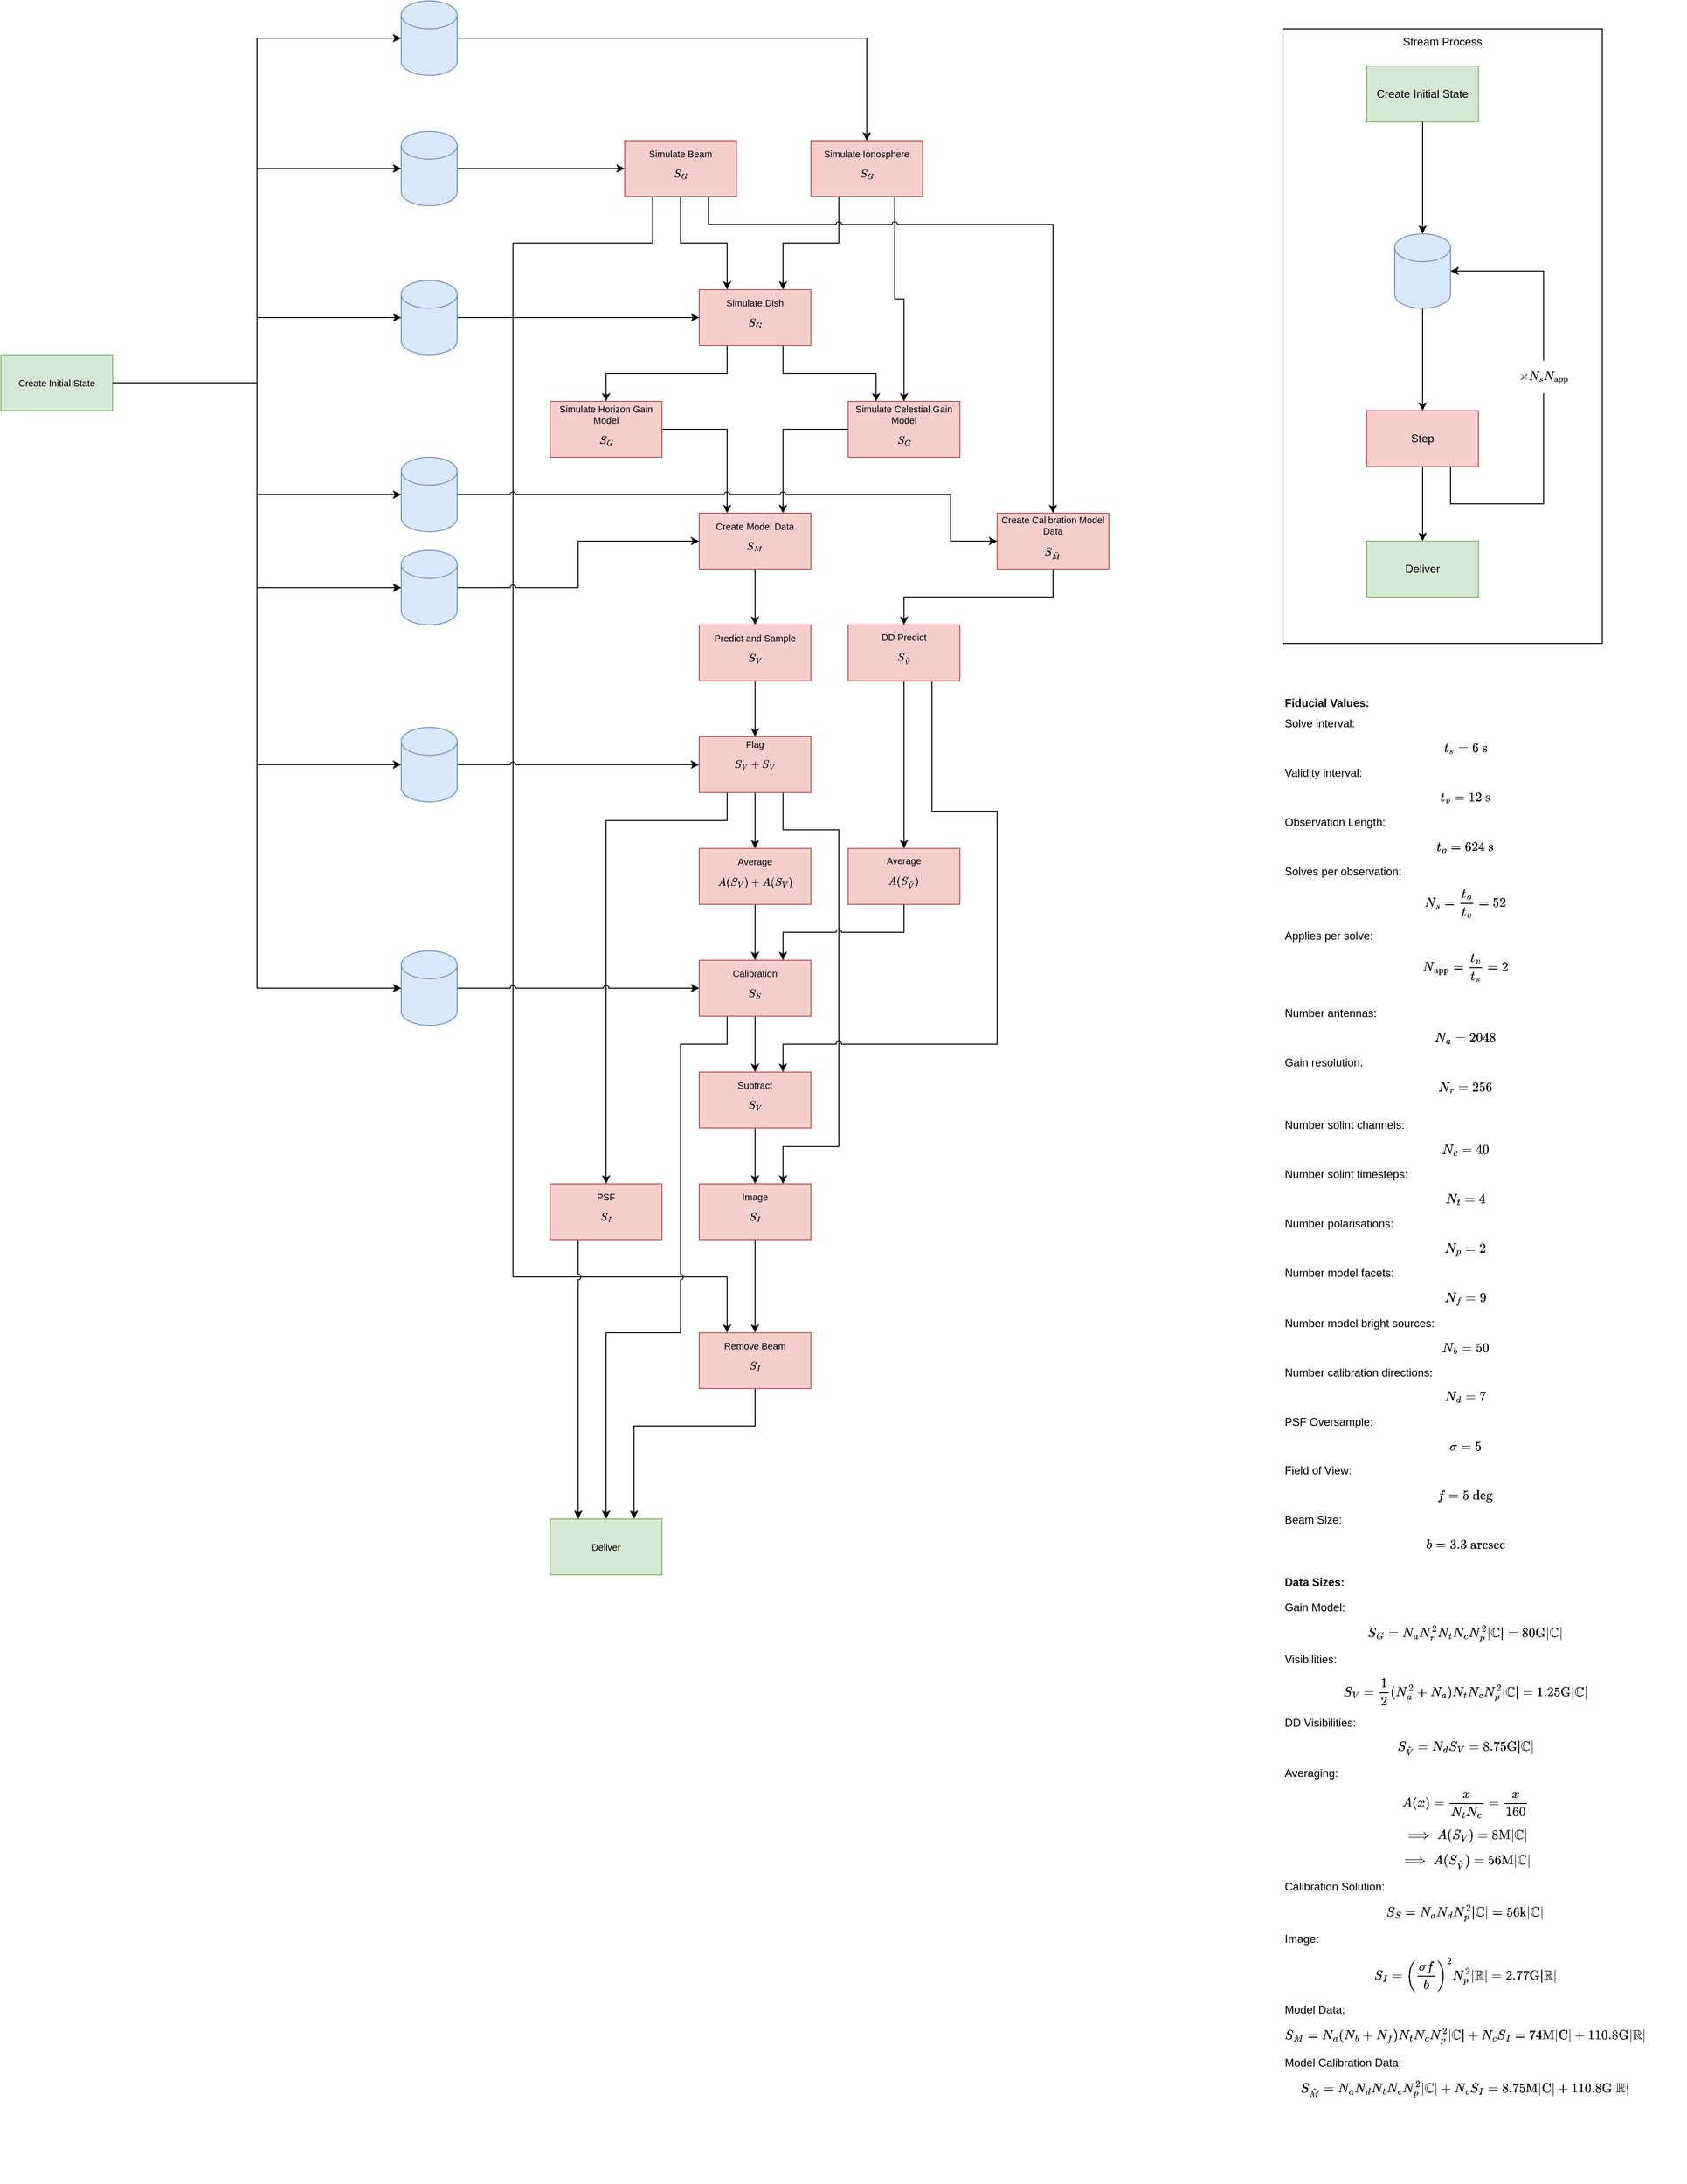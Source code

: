 <mxfile version="24.7.16">
  <diagram name="Pagina-1" id="EOcpDJXFxwAGcJVem7UL">
    <mxGraphModel dx="2643" dy="1057" grid="1" gridSize="10" guides="1" tooltips="1" connect="1" arrows="1" fold="1" page="1" pageScale="1" pageWidth="827" pageHeight="1169" math="1" shadow="0">
      <root>
        <mxCell id="0" />
        <mxCell id="1" parent="0" />
        <mxCell id="NPGoY5COhz9GJnlWtfhn-82" value="Stream Process" style="rounded=0;whiteSpace=wrap;html=1;verticalAlign=top;fontSize=12;" vertex="1" parent="1">
          <mxGeometry x="827" y="80" width="343" height="660" as="geometry" />
        </mxCell>
        <mxCell id="NPGoY5COhz9GJnlWtfhn-1" value="Create Initial State" style="rounded=0;whiteSpace=wrap;html=1;fillColor=#d5e8d4;strokeColor=#82b366;fontSize=12;" vertex="1" parent="1">
          <mxGeometry x="917" y="120" width="120" height="60" as="geometry" />
        </mxCell>
        <mxCell id="NPGoY5COhz9GJnlWtfhn-77" style="edgeStyle=orthogonalEdgeStyle;rounded=0;orthogonalLoop=1;jettySize=auto;html=1;entryX=0.5;entryY=0;entryDx=0;entryDy=0;fontSize=12;" edge="1" parent="1" source="NPGoY5COhz9GJnlWtfhn-2" target="NPGoY5COhz9GJnlWtfhn-76">
          <mxGeometry relative="1" as="geometry" />
        </mxCell>
        <mxCell id="NPGoY5COhz9GJnlWtfhn-2" value="Step" style="rounded=0;whiteSpace=wrap;html=1;fillColor=#f8cecc;strokeColor=#b85450;fontSize=12;" vertex="1" parent="1">
          <mxGeometry x="917" y="490" width="120" height="60" as="geometry" />
        </mxCell>
        <mxCell id="NPGoY5COhz9GJnlWtfhn-11" style="edgeStyle=orthogonalEdgeStyle;rounded=0;orthogonalLoop=1;jettySize=auto;html=1;exitX=0.25;exitY=1;exitDx=0;exitDy=0;entryX=0.75;entryY=0;entryDx=0;entryDy=0;jumpStyle=arc;fontSize=10;" edge="1" parent="1" source="NPGoY5COhz9GJnlWtfhn-5" target="NPGoY5COhz9GJnlWtfhn-6">
          <mxGeometry relative="1" as="geometry" />
        </mxCell>
        <mxCell id="NPGoY5COhz9GJnlWtfhn-16" style="edgeStyle=orthogonalEdgeStyle;rounded=0;orthogonalLoop=1;jettySize=auto;html=1;exitX=0.75;exitY=1;exitDx=0;exitDy=0;entryX=0.5;entryY=0;entryDx=0;entryDy=0;jumpStyle=arc;fontSize=10;" edge="1" parent="1" source="NPGoY5COhz9GJnlWtfhn-5" target="NPGoY5COhz9GJnlWtfhn-15">
          <mxGeometry relative="1" as="geometry" />
        </mxCell>
        <mxCell id="NPGoY5COhz9GJnlWtfhn-5" value="Simulate Ionosphere&lt;div style=&quot;font-size: 10px;&quot;&gt;$$S_G$$&lt;/div&gt;" style="rounded=0;whiteSpace=wrap;html=1;fillColor=#f8cecc;strokeColor=#b85450;fontSize=10;" vertex="1" parent="1">
          <mxGeometry x="320" y="200" width="120" height="60" as="geometry" />
        </mxCell>
        <mxCell id="NPGoY5COhz9GJnlWtfhn-18" style="edgeStyle=orthogonalEdgeStyle;rounded=0;orthogonalLoop=1;jettySize=auto;html=1;exitX=0.75;exitY=1;exitDx=0;exitDy=0;entryX=0.25;entryY=0;entryDx=0;entryDy=0;jumpStyle=arc;fontSize=10;" edge="1" parent="1" source="NPGoY5COhz9GJnlWtfhn-6" target="NPGoY5COhz9GJnlWtfhn-15">
          <mxGeometry relative="1" as="geometry" />
        </mxCell>
        <mxCell id="NPGoY5COhz9GJnlWtfhn-22" style="edgeStyle=orthogonalEdgeStyle;rounded=0;orthogonalLoop=1;jettySize=auto;html=1;entryX=0.5;entryY=0;entryDx=0;entryDy=0;exitX=0.25;exitY=1;exitDx=0;exitDy=0;fontSize=10;" edge="1" parent="1" source="NPGoY5COhz9GJnlWtfhn-6" target="NPGoY5COhz9GJnlWtfhn-21">
          <mxGeometry relative="1" as="geometry" />
        </mxCell>
        <mxCell id="NPGoY5COhz9GJnlWtfhn-6" value="Simulate Dish&lt;div style=&quot;font-size: 10px;&quot;&gt;$$S_G$$&lt;/div&gt;" style="rounded=0;whiteSpace=wrap;html=1;fillColor=#f8cecc;strokeColor=#b85450;fontSize=10;" vertex="1" parent="1">
          <mxGeometry x="200" y="360" width="120" height="60" as="geometry" />
        </mxCell>
        <mxCell id="NPGoY5COhz9GJnlWtfhn-10" style="edgeStyle=orthogonalEdgeStyle;rounded=0;orthogonalLoop=1;jettySize=auto;html=1;exitX=0.5;exitY=1;exitDx=0;exitDy=0;entryX=0.25;entryY=0;entryDx=0;entryDy=0;fontSize=10;" edge="1" parent="1" source="NPGoY5COhz9GJnlWtfhn-7" target="NPGoY5COhz9GJnlWtfhn-6">
          <mxGeometry relative="1" as="geometry" />
        </mxCell>
        <mxCell id="NPGoY5COhz9GJnlWtfhn-35" style="edgeStyle=orthogonalEdgeStyle;rounded=0;orthogonalLoop=1;jettySize=auto;html=1;exitX=0.25;exitY=1;exitDx=0;exitDy=0;entryX=0.25;entryY=0;entryDx=0;entryDy=0;jumpStyle=arc;fontSize=10;" edge="1" parent="1" source="NPGoY5COhz9GJnlWtfhn-7" target="NPGoY5COhz9GJnlWtfhn-32">
          <mxGeometry relative="1" as="geometry">
            <Array as="points">
              <mxPoint x="150" y="310" />
              <mxPoint y="310" />
              <mxPoint y="1420" />
              <mxPoint x="230" y="1420" />
            </Array>
          </mxGeometry>
        </mxCell>
        <mxCell id="NPGoY5COhz9GJnlWtfhn-65" style="edgeStyle=orthogonalEdgeStyle;rounded=0;orthogonalLoop=1;jettySize=auto;html=1;exitX=0.75;exitY=1;exitDx=0;exitDy=0;entryX=0.5;entryY=0;entryDx=0;entryDy=0;jumpStyle=arc;fontSize=10;" edge="1" parent="1" source="NPGoY5COhz9GJnlWtfhn-7" target="NPGoY5COhz9GJnlWtfhn-62">
          <mxGeometry relative="1" as="geometry">
            <Array as="points">
              <mxPoint x="210" y="290" />
              <mxPoint x="580" y="290" />
            </Array>
          </mxGeometry>
        </mxCell>
        <mxCell id="NPGoY5COhz9GJnlWtfhn-7" value="Simulate Beam&lt;div style=&quot;font-size: 10px;&quot;&gt;$$S_G$$&lt;/div&gt;" style="rounded=0;whiteSpace=wrap;html=1;fillColor=#f8cecc;strokeColor=#b85450;fontSize=10;" vertex="1" parent="1">
          <mxGeometry x="120" y="200" width="120" height="60" as="geometry" />
        </mxCell>
        <mxCell id="NPGoY5COhz9GJnlWtfhn-26" style="edgeStyle=orthogonalEdgeStyle;rounded=0;orthogonalLoop=1;jettySize=auto;html=1;entryX=0.5;entryY=0;entryDx=0;entryDy=0;fontSize=10;" edge="1" parent="1" source="NPGoY5COhz9GJnlWtfhn-9" target="NPGoY5COhz9GJnlWtfhn-25">
          <mxGeometry relative="1" as="geometry" />
        </mxCell>
        <mxCell id="NPGoY5COhz9GJnlWtfhn-9" value="Predict and Sample&lt;div&gt;$$S_V$$&lt;/div&gt;" style="rounded=0;whiteSpace=wrap;html=1;fillColor=#f8cecc;strokeColor=#b85450;fontSize=10;" vertex="1" parent="1">
          <mxGeometry x="200" y="720" width="120" height="60" as="geometry" />
        </mxCell>
        <mxCell id="NPGoY5COhz9GJnlWtfhn-19" style="edgeStyle=orthogonalEdgeStyle;rounded=0;orthogonalLoop=1;jettySize=auto;html=1;exitX=0.5;exitY=1;exitDx=0;exitDy=0;entryX=0.5;entryY=0;entryDx=0;entryDy=0;jumpStyle=arc;fontSize=10;" edge="1" parent="1" source="NPGoY5COhz9GJnlWtfhn-14" target="NPGoY5COhz9GJnlWtfhn-9">
          <mxGeometry relative="1" as="geometry" />
        </mxCell>
        <mxCell id="NPGoY5COhz9GJnlWtfhn-14" value="Create Model Data&lt;div&gt;$$S_M$$&lt;/div&gt;" style="rounded=0;whiteSpace=wrap;html=1;fillColor=#f8cecc;strokeColor=#b85450;fontSize=10;" vertex="1" parent="1">
          <mxGeometry x="200" y="600" width="120" height="60" as="geometry" />
        </mxCell>
        <mxCell id="NPGoY5COhz9GJnlWtfhn-20" style="edgeStyle=orthogonalEdgeStyle;rounded=0;orthogonalLoop=1;jettySize=auto;html=1;entryX=0.75;entryY=0;entryDx=0;entryDy=0;fontSize=10;" edge="1" parent="1" source="NPGoY5COhz9GJnlWtfhn-15" target="NPGoY5COhz9GJnlWtfhn-14">
          <mxGeometry relative="1" as="geometry" />
        </mxCell>
        <mxCell id="NPGoY5COhz9GJnlWtfhn-15" value="Simulate Celestial Gain Model&lt;div style=&quot;font-size: 10px;&quot;&gt;$$S_G$$&lt;/div&gt;" style="rounded=0;whiteSpace=wrap;html=1;fillColor=#f8cecc;strokeColor=#b85450;fontSize=10;" vertex="1" parent="1">
          <mxGeometry x="360" y="480" width="120" height="60" as="geometry" />
        </mxCell>
        <mxCell id="NPGoY5COhz9GJnlWtfhn-23" style="edgeStyle=orthogonalEdgeStyle;rounded=0;orthogonalLoop=1;jettySize=auto;html=1;entryX=0.25;entryY=0;entryDx=0;entryDy=0;fontSize=10;" edge="1" parent="1" source="NPGoY5COhz9GJnlWtfhn-21" target="NPGoY5COhz9GJnlWtfhn-14">
          <mxGeometry relative="1" as="geometry" />
        </mxCell>
        <mxCell id="NPGoY5COhz9GJnlWtfhn-21" value="Simulate Horizon Gain Model&lt;div style=&quot;font-size: 10px;&quot;&gt;$$S_G$$&lt;/div&gt;" style="rounded=0;whiteSpace=wrap;html=1;fillColor=#f8cecc;strokeColor=#b85450;fontSize=10;" vertex="1" parent="1">
          <mxGeometry x="40" y="480" width="120" height="60" as="geometry" />
        </mxCell>
        <mxCell id="NPGoY5COhz9GJnlWtfhn-50" style="edgeStyle=orthogonalEdgeStyle;rounded=0;orthogonalLoop=1;jettySize=auto;html=1;exitX=0.75;exitY=1;exitDx=0;exitDy=0;entryX=0.75;entryY=0;entryDx=0;entryDy=0;jumpStyle=arc;fontSize=10;" edge="1" parent="1" source="NPGoY5COhz9GJnlWtfhn-25" target="NPGoY5COhz9GJnlWtfhn-31">
          <mxGeometry relative="1" as="geometry">
            <Array as="points">
              <mxPoint x="290" y="940" />
              <mxPoint x="350" y="940" />
              <mxPoint x="350" y="1280" />
              <mxPoint x="290" y="1280" />
            </Array>
          </mxGeometry>
        </mxCell>
        <mxCell id="NPGoY5COhz9GJnlWtfhn-54" style="edgeStyle=orthogonalEdgeStyle;rounded=0;orthogonalLoop=1;jettySize=auto;html=1;entryX=0.5;entryY=0;entryDx=0;entryDy=0;fontSize=10;" edge="1" parent="1" source="NPGoY5COhz9GJnlWtfhn-25" target="NPGoY5COhz9GJnlWtfhn-51">
          <mxGeometry relative="1" as="geometry" />
        </mxCell>
        <mxCell id="NPGoY5COhz9GJnlWtfhn-87" style="edgeStyle=orthogonalEdgeStyle;rounded=0;orthogonalLoop=1;jettySize=auto;html=1;exitX=0.25;exitY=1;exitDx=0;exitDy=0;entryX=0.5;entryY=0;entryDx=0;entryDy=0;jumpStyle=arc;fontSize=10;" edge="1" parent="1" source="NPGoY5COhz9GJnlWtfhn-25" target="NPGoY5COhz9GJnlWtfhn-86">
          <mxGeometry relative="1" as="geometry">
            <Array as="points">
              <mxPoint x="230" y="930" />
              <mxPoint x="100" y="930" />
            </Array>
          </mxGeometry>
        </mxCell>
        <mxCell id="NPGoY5COhz9GJnlWtfhn-25" value="Flag&lt;div&gt;$$S_V + S_V$$&lt;br&gt;&lt;/div&gt;" style="rounded=0;whiteSpace=wrap;html=1;fillColor=#f8cecc;strokeColor=#b85450;fontSize=10;" vertex="1" parent="1">
          <mxGeometry x="200" y="840" width="120" height="60" as="geometry" />
        </mxCell>
        <mxCell id="NPGoY5COhz9GJnlWtfhn-30" style="edgeStyle=orthogonalEdgeStyle;rounded=0;orthogonalLoop=1;jettySize=auto;html=1;entryX=0.5;entryY=0;entryDx=0;entryDy=0;fontSize=10;" edge="1" parent="1" source="NPGoY5COhz9GJnlWtfhn-27" target="NPGoY5COhz9GJnlWtfhn-29">
          <mxGeometry relative="1" as="geometry" />
        </mxCell>
        <mxCell id="NPGoY5COhz9GJnlWtfhn-84" style="edgeStyle=orthogonalEdgeStyle;rounded=0;orthogonalLoop=1;jettySize=auto;html=1;exitX=0.25;exitY=1;exitDx=0;exitDy=0;entryX=0.5;entryY=0;entryDx=0;entryDy=0;jumpStyle=arc;fontSize=10;" edge="1" parent="1" source="NPGoY5COhz9GJnlWtfhn-27" target="NPGoY5COhz9GJnlWtfhn-68">
          <mxGeometry relative="1" as="geometry">
            <Array as="points">
              <mxPoint x="230" y="1170" />
              <mxPoint x="180" y="1170" />
              <mxPoint x="180" y="1480" />
              <mxPoint x="100" y="1480" />
            </Array>
          </mxGeometry>
        </mxCell>
        <mxCell id="NPGoY5COhz9GJnlWtfhn-27" value="Calibration&lt;div&gt;$$S_S$$&lt;/div&gt;" style="rounded=0;whiteSpace=wrap;html=1;fillColor=#f8cecc;strokeColor=#b85450;fontSize=10;" vertex="1" parent="1">
          <mxGeometry x="200" y="1080" width="120" height="60" as="geometry" />
        </mxCell>
        <mxCell id="NPGoY5COhz9GJnlWtfhn-34" style="edgeStyle=orthogonalEdgeStyle;rounded=0;orthogonalLoop=1;jettySize=auto;html=1;entryX=0.5;entryY=0;entryDx=0;entryDy=0;fontSize=10;" edge="1" parent="1" source="NPGoY5COhz9GJnlWtfhn-29" target="NPGoY5COhz9GJnlWtfhn-31">
          <mxGeometry relative="1" as="geometry" />
        </mxCell>
        <mxCell id="NPGoY5COhz9GJnlWtfhn-29" value="Subtract&lt;div&gt;$$S_V$$&lt;/div&gt;" style="rounded=0;whiteSpace=wrap;html=1;fillColor=#f8cecc;strokeColor=#b85450;fontSize=10;" vertex="1" parent="1">
          <mxGeometry x="200" y="1200" width="120" height="60" as="geometry" />
        </mxCell>
        <mxCell id="NPGoY5COhz9GJnlWtfhn-33" style="edgeStyle=orthogonalEdgeStyle;rounded=0;orthogonalLoop=1;jettySize=auto;html=1;entryX=0.5;entryY=0;entryDx=0;entryDy=0;exitX=0.5;exitY=1;exitDx=0;exitDy=0;jumpStyle=arc;fontSize=10;" edge="1" parent="1" source="NPGoY5COhz9GJnlWtfhn-31" target="NPGoY5COhz9GJnlWtfhn-32">
          <mxGeometry relative="1" as="geometry" />
        </mxCell>
        <mxCell id="NPGoY5COhz9GJnlWtfhn-31" value="Image&lt;div&gt;$$S_I$$&lt;/div&gt;" style="rounded=0;whiteSpace=wrap;html=1;fillColor=#f8cecc;strokeColor=#b85450;fontSize=10;" vertex="1" parent="1">
          <mxGeometry x="200" y="1320" width="120" height="60" as="geometry" />
        </mxCell>
        <mxCell id="NPGoY5COhz9GJnlWtfhn-69" style="edgeStyle=orthogonalEdgeStyle;rounded=0;orthogonalLoop=1;jettySize=auto;html=1;exitX=0.5;exitY=1;exitDx=0;exitDy=0;entryX=0.75;entryY=0;entryDx=0;entryDy=0;fontSize=10;" edge="1" parent="1" source="NPGoY5COhz9GJnlWtfhn-32" target="NPGoY5COhz9GJnlWtfhn-68">
          <mxGeometry relative="1" as="geometry">
            <mxPoint x="210" y="1650" as="targetPoint" />
            <Array as="points">
              <mxPoint x="260" y="1580" />
              <mxPoint x="130" y="1580" />
            </Array>
          </mxGeometry>
        </mxCell>
        <mxCell id="NPGoY5COhz9GJnlWtfhn-32" value="Remove Beam&lt;div&gt;$$S_I$$&lt;/div&gt;" style="rounded=0;whiteSpace=wrap;html=1;fillColor=#f8cecc;strokeColor=#b85450;fontSize=10;" vertex="1" parent="1">
          <mxGeometry x="200" y="1480" width="120" height="60" as="geometry" />
        </mxCell>
        <mxCell id="NPGoY5COhz9GJnlWtfhn-38" style="edgeStyle=orthogonalEdgeStyle;rounded=0;orthogonalLoop=1;jettySize=auto;html=1;entryX=0;entryY=0.5;entryDx=0;entryDy=0;fontSize=10;" edge="1" parent="1" source="NPGoY5COhz9GJnlWtfhn-37" target="NPGoY5COhz9GJnlWtfhn-6">
          <mxGeometry relative="1" as="geometry" />
        </mxCell>
        <mxCell id="NPGoY5COhz9GJnlWtfhn-37" value="" style="shape=cylinder3;whiteSpace=wrap;html=1;boundedLbl=1;backgroundOutline=1;size=15;fillColor=#dae8fc;strokeColor=#6c8ebf;fontSize=10;" vertex="1" parent="1">
          <mxGeometry x="-120" y="350" width="60" height="80" as="geometry" />
        </mxCell>
        <mxCell id="NPGoY5COhz9GJnlWtfhn-40" style="edgeStyle=orthogonalEdgeStyle;rounded=0;orthogonalLoop=1;jettySize=auto;html=1;entryX=0;entryY=0.5;entryDx=0;entryDy=0;fontSize=10;" edge="1" parent="1" source="NPGoY5COhz9GJnlWtfhn-39" target="NPGoY5COhz9GJnlWtfhn-7">
          <mxGeometry relative="1" as="geometry" />
        </mxCell>
        <mxCell id="NPGoY5COhz9GJnlWtfhn-39" value="" style="shape=cylinder3;whiteSpace=wrap;html=1;boundedLbl=1;backgroundOutline=1;size=15;fillColor=#dae8fc;strokeColor=#6c8ebf;fontSize=10;" vertex="1" parent="1">
          <mxGeometry x="-120" y="190" width="60" height="80" as="geometry" />
        </mxCell>
        <mxCell id="NPGoY5COhz9GJnlWtfhn-42" style="edgeStyle=orthogonalEdgeStyle;rounded=0;orthogonalLoop=1;jettySize=auto;html=1;entryX=0.5;entryY=0;entryDx=0;entryDy=0;fontSize=10;" edge="1" parent="1" source="NPGoY5COhz9GJnlWtfhn-41" target="NPGoY5COhz9GJnlWtfhn-5">
          <mxGeometry relative="1" as="geometry" />
        </mxCell>
        <mxCell id="NPGoY5COhz9GJnlWtfhn-41" value="" style="shape=cylinder3;whiteSpace=wrap;html=1;boundedLbl=1;backgroundOutline=1;size=15;fillColor=#dae8fc;strokeColor=#6c8ebf;fontSize=10;" vertex="1" parent="1">
          <mxGeometry x="-120" y="50" width="60" height="80" as="geometry" />
        </mxCell>
        <mxCell id="NPGoY5COhz9GJnlWtfhn-45" style="edgeStyle=orthogonalEdgeStyle;rounded=0;orthogonalLoop=1;jettySize=auto;html=1;entryX=0;entryY=0.5;entryDx=0;entryDy=0;jumpStyle=arc;fontSize=10;" edge="1" parent="1" source="NPGoY5COhz9GJnlWtfhn-44" target="NPGoY5COhz9GJnlWtfhn-14">
          <mxGeometry relative="1" as="geometry" />
        </mxCell>
        <mxCell id="NPGoY5COhz9GJnlWtfhn-44" value="" style="shape=cylinder3;whiteSpace=wrap;html=1;boundedLbl=1;backgroundOutline=1;size=15;fillColor=#dae8fc;strokeColor=#6c8ebf;fontSize=10;" vertex="1" parent="1">
          <mxGeometry x="-120" y="640" width="60" height="80" as="geometry" />
        </mxCell>
        <mxCell id="NPGoY5COhz9GJnlWtfhn-47" style="edgeStyle=orthogonalEdgeStyle;rounded=0;orthogonalLoop=1;jettySize=auto;html=1;entryX=0;entryY=0.5;entryDx=0;entryDy=0;jumpStyle=arc;fontSize=10;" edge="1" parent="1" source="NPGoY5COhz9GJnlWtfhn-46" target="NPGoY5COhz9GJnlWtfhn-25">
          <mxGeometry relative="1" as="geometry" />
        </mxCell>
        <mxCell id="NPGoY5COhz9GJnlWtfhn-46" value="" style="shape=cylinder3;whiteSpace=wrap;html=1;boundedLbl=1;backgroundOutline=1;size=15;fillColor=#dae8fc;strokeColor=#6c8ebf;fontSize=10;" vertex="1" parent="1">
          <mxGeometry x="-120" y="830" width="60" height="80" as="geometry" />
        </mxCell>
        <mxCell id="NPGoY5COhz9GJnlWtfhn-49" style="edgeStyle=orthogonalEdgeStyle;rounded=0;orthogonalLoop=1;jettySize=auto;html=1;entryX=0;entryY=0.5;entryDx=0;entryDy=0;jumpStyle=arc;fontSize=10;" edge="1" parent="1" source="NPGoY5COhz9GJnlWtfhn-48" target="NPGoY5COhz9GJnlWtfhn-27">
          <mxGeometry relative="1" as="geometry" />
        </mxCell>
        <mxCell id="NPGoY5COhz9GJnlWtfhn-48" value="" style="shape=cylinder3;whiteSpace=wrap;html=1;boundedLbl=1;backgroundOutline=1;size=15;fillColor=#dae8fc;strokeColor=#6c8ebf;fontSize=10;" vertex="1" parent="1">
          <mxGeometry x="-120" y="1070" width="60" height="80" as="geometry" />
        </mxCell>
        <mxCell id="NPGoY5COhz9GJnlWtfhn-55" style="edgeStyle=orthogonalEdgeStyle;rounded=0;orthogonalLoop=1;jettySize=auto;html=1;exitX=0.5;exitY=1;exitDx=0;exitDy=0;entryX=0.5;entryY=0;entryDx=0;entryDy=0;fontSize=10;" edge="1" parent="1" source="NPGoY5COhz9GJnlWtfhn-51" target="NPGoY5COhz9GJnlWtfhn-27">
          <mxGeometry relative="1" as="geometry" />
        </mxCell>
        <mxCell id="NPGoY5COhz9GJnlWtfhn-51" value="Average&lt;div&gt;$$A(S_V) + A(S_V)$$&lt;/div&gt;" style="rounded=0;whiteSpace=wrap;html=1;fillColor=#f8cecc;strokeColor=#b85450;fontSize=10;" vertex="1" parent="1">
          <mxGeometry x="200" y="960" width="120" height="60" as="geometry" />
        </mxCell>
        <mxCell id="NPGoY5COhz9GJnlWtfhn-59" style="edgeStyle=orthogonalEdgeStyle;rounded=0;orthogonalLoop=1;jettySize=auto;html=1;exitX=0.5;exitY=1;exitDx=0;exitDy=0;entryX=0.5;entryY=0;entryDx=0;entryDy=0;fontSize=10;" edge="1" parent="1" source="NPGoY5COhz9GJnlWtfhn-56" target="NPGoY5COhz9GJnlWtfhn-58">
          <mxGeometry relative="1" as="geometry" />
        </mxCell>
        <mxCell id="NPGoY5COhz9GJnlWtfhn-61" style="edgeStyle=orthogonalEdgeStyle;rounded=0;orthogonalLoop=1;jettySize=auto;html=1;entryX=0.75;entryY=0;entryDx=0;entryDy=0;exitX=0.75;exitY=1;exitDx=0;exitDy=0;jumpStyle=arc;fontSize=10;" edge="1" parent="1" source="NPGoY5COhz9GJnlWtfhn-56" target="NPGoY5COhz9GJnlWtfhn-29">
          <mxGeometry relative="1" as="geometry">
            <mxPoint x="610" y="940" as="sourcePoint" />
            <Array as="points">
              <mxPoint x="450" y="920" />
              <mxPoint x="520" y="920" />
              <mxPoint x="520" y="1170" />
              <mxPoint x="290" y="1170" />
            </Array>
          </mxGeometry>
        </mxCell>
        <mxCell id="NPGoY5COhz9GJnlWtfhn-56" value="DD Predict&lt;div&gt;$$S_\tilde{V}$$&lt;/div&gt;" style="rounded=0;whiteSpace=wrap;html=1;fillColor=#f8cecc;strokeColor=#b85450;fontSize=10;" vertex="1" parent="1">
          <mxGeometry x="360" y="720" width="120" height="60" as="geometry" />
        </mxCell>
        <mxCell id="NPGoY5COhz9GJnlWtfhn-60" style="edgeStyle=orthogonalEdgeStyle;rounded=0;orthogonalLoop=1;jettySize=auto;html=1;exitX=0.5;exitY=1;exitDx=0;exitDy=0;entryX=0.75;entryY=0;entryDx=0;entryDy=0;jumpStyle=arc;fontSize=10;" edge="1" parent="1" source="NPGoY5COhz9GJnlWtfhn-58" target="NPGoY5COhz9GJnlWtfhn-27">
          <mxGeometry relative="1" as="geometry" />
        </mxCell>
        <mxCell id="NPGoY5COhz9GJnlWtfhn-58" value="Average&lt;div&gt;$$A(S_\tilde{V})$$&lt;/div&gt;" style="rounded=0;whiteSpace=wrap;html=1;fillColor=#f8cecc;strokeColor=#b85450;fontSize=10;" vertex="1" parent="1">
          <mxGeometry x="360" y="960" width="120" height="60" as="geometry" />
        </mxCell>
        <mxCell id="NPGoY5COhz9GJnlWtfhn-64" style="edgeStyle=orthogonalEdgeStyle;rounded=0;orthogonalLoop=1;jettySize=auto;html=1;exitX=0.5;exitY=1;exitDx=0;exitDy=0;entryX=0.5;entryY=0;entryDx=0;entryDy=0;fontSize=10;" edge="1" parent="1" source="NPGoY5COhz9GJnlWtfhn-62" target="NPGoY5COhz9GJnlWtfhn-56">
          <mxGeometry relative="1" as="geometry" />
        </mxCell>
        <mxCell id="NPGoY5COhz9GJnlWtfhn-62" value="Create Calibration Model Data&lt;div&gt;$$S_\tilde{M}$$&lt;/div&gt;" style="rounded=0;whiteSpace=wrap;html=1;fillColor=#f8cecc;strokeColor=#b85450;fontSize=10;" vertex="1" parent="1">
          <mxGeometry x="520" y="600" width="120" height="60" as="geometry" />
        </mxCell>
        <mxCell id="NPGoY5COhz9GJnlWtfhn-67" style="edgeStyle=orthogonalEdgeStyle;rounded=0;orthogonalLoop=1;jettySize=auto;html=1;entryX=0;entryY=0.5;entryDx=0;entryDy=0;jumpStyle=arc;exitX=1;exitY=0.5;exitDx=0;exitDy=0;exitPerimeter=0;fontSize=10;" edge="1" parent="1" source="NPGoY5COhz9GJnlWtfhn-66" target="NPGoY5COhz9GJnlWtfhn-62">
          <mxGeometry relative="1" as="geometry">
            <mxPoint x="30" y="590" as="sourcePoint" />
            <Array as="points">
              <mxPoint x="470" y="580" />
              <mxPoint x="470" y="630" />
            </Array>
          </mxGeometry>
        </mxCell>
        <mxCell id="NPGoY5COhz9GJnlWtfhn-66" value="" style="shape=cylinder3;whiteSpace=wrap;html=1;boundedLbl=1;backgroundOutline=1;size=15;fillColor=#dae8fc;strokeColor=#6c8ebf;fontSize=10;" vertex="1" parent="1">
          <mxGeometry x="-120" y="540" width="60" height="80" as="geometry" />
        </mxCell>
        <mxCell id="NPGoY5COhz9GJnlWtfhn-68" value="Deliver" style="rounded=0;whiteSpace=wrap;html=1;fillColor=#d5e8d4;strokeColor=#82b366;fontSize=10;" vertex="1" parent="1">
          <mxGeometry x="40" y="1680" width="120" height="60" as="geometry" />
        </mxCell>
        <mxCell id="NPGoY5COhz9GJnlWtfhn-75" style="edgeStyle=orthogonalEdgeStyle;rounded=0;orthogonalLoop=1;jettySize=auto;html=1;entryX=0.5;entryY=0;entryDx=0;entryDy=0;fontSize=12;" edge="1" parent="1" source="NPGoY5COhz9GJnlWtfhn-70" target="NPGoY5COhz9GJnlWtfhn-2">
          <mxGeometry relative="1" as="geometry" />
        </mxCell>
        <mxCell id="NPGoY5COhz9GJnlWtfhn-70" value="" style="shape=cylinder3;whiteSpace=wrap;html=1;boundedLbl=1;backgroundOutline=1;size=15;fillColor=#dae8fc;strokeColor=#6c8ebf;fontSize=12;" vertex="1" parent="1">
          <mxGeometry x="947" y="300" width="60" height="80" as="geometry" />
        </mxCell>
        <mxCell id="NPGoY5COhz9GJnlWtfhn-73" style="edgeStyle=orthogonalEdgeStyle;rounded=0;orthogonalLoop=1;jettySize=auto;html=1;entryX=0.5;entryY=0;entryDx=0;entryDy=0;entryPerimeter=0;fontSize=12;" edge="1" parent="1" source="NPGoY5COhz9GJnlWtfhn-1" target="NPGoY5COhz9GJnlWtfhn-70">
          <mxGeometry relative="1" as="geometry" />
        </mxCell>
        <mxCell id="NPGoY5COhz9GJnlWtfhn-74" style="edgeStyle=orthogonalEdgeStyle;rounded=0;orthogonalLoop=1;jettySize=auto;html=1;entryX=1;entryY=0.5;entryDx=0;entryDy=0;entryPerimeter=0;exitX=0.75;exitY=1;exitDx=0;exitDy=0;fontSize=12;" edge="1" parent="1" source="NPGoY5COhz9GJnlWtfhn-2" target="NPGoY5COhz9GJnlWtfhn-70">
          <mxGeometry relative="1" as="geometry">
            <Array as="points">
              <mxPoint x="1007" y="590" />
              <mxPoint x="1107" y="590" />
              <mxPoint x="1107" y="340" />
            </Array>
          </mxGeometry>
        </mxCell>
        <mxCell id="NPGoY5COhz9GJnlWtfhn-100" value="$$\times N_s N_{\rm app}$$" style="edgeLabel;html=1;align=center;verticalAlign=middle;resizable=0;points=[];" vertex="1" connectable="0" parent="NPGoY5COhz9GJnlWtfhn-74">
          <mxGeometry x="0.133" relative="1" as="geometry">
            <mxPoint as="offset" />
          </mxGeometry>
        </mxCell>
        <mxCell id="NPGoY5COhz9GJnlWtfhn-76" value="Deliver" style="rounded=0;whiteSpace=wrap;html=1;fillColor=#d5e8d4;strokeColor=#82b366;fontSize=12;" vertex="1" parent="1">
          <mxGeometry x="917" y="630" width="120" height="60" as="geometry" />
        </mxCell>
        <mxCell id="NPGoY5COhz9GJnlWtfhn-88" style="edgeStyle=orthogonalEdgeStyle;rounded=0;orthogonalLoop=1;jettySize=auto;html=1;entryX=0.25;entryY=0;entryDx=0;entryDy=0;jumpStyle=arc;fontSize=10;" edge="1" parent="1" source="NPGoY5COhz9GJnlWtfhn-86" target="NPGoY5COhz9GJnlWtfhn-68">
          <mxGeometry relative="1" as="geometry">
            <Array as="points">
              <mxPoint x="70" y="1450" />
              <mxPoint x="70" y="1450" />
            </Array>
          </mxGeometry>
        </mxCell>
        <mxCell id="NPGoY5COhz9GJnlWtfhn-86" value="PSF&lt;div&gt;$$S_I$$&lt;/div&gt;" style="rounded=0;whiteSpace=wrap;html=1;fillColor=#f8cecc;strokeColor=#b85450;fontSize=10;" vertex="1" parent="1">
          <mxGeometry x="40" y="1320" width="120" height="60" as="geometry" />
        </mxCell>
        <mxCell id="NPGoY5COhz9GJnlWtfhn-89" value="Create Initial State" style="rounded=0;whiteSpace=wrap;html=1;fillColor=#d5e8d4;strokeColor=#82b366;fontSize=10;" vertex="1" parent="1">
          <mxGeometry x="-550" y="430" width="120" height="60" as="geometry" />
        </mxCell>
        <mxCell id="NPGoY5COhz9GJnlWtfhn-90" style="edgeStyle=orthogonalEdgeStyle;rounded=0;orthogonalLoop=1;jettySize=auto;html=1;entryX=0;entryY=0.5;entryDx=0;entryDy=0;entryPerimeter=0;fontSize=10;" edge="1" parent="1" source="NPGoY5COhz9GJnlWtfhn-89" target="NPGoY5COhz9GJnlWtfhn-41">
          <mxGeometry relative="1" as="geometry" />
        </mxCell>
        <mxCell id="NPGoY5COhz9GJnlWtfhn-91" style="edgeStyle=orthogonalEdgeStyle;rounded=0;orthogonalLoop=1;jettySize=auto;html=1;entryX=0;entryY=0.5;entryDx=0;entryDy=0;entryPerimeter=0;fontSize=10;" edge="1" parent="1" source="NPGoY5COhz9GJnlWtfhn-89" target="NPGoY5COhz9GJnlWtfhn-39">
          <mxGeometry relative="1" as="geometry" />
        </mxCell>
        <mxCell id="NPGoY5COhz9GJnlWtfhn-92" style="edgeStyle=orthogonalEdgeStyle;rounded=0;orthogonalLoop=1;jettySize=auto;html=1;entryX=0;entryY=0.5;entryDx=0;entryDy=0;entryPerimeter=0;fontSize=10;" edge="1" parent="1" source="NPGoY5COhz9GJnlWtfhn-89" target="NPGoY5COhz9GJnlWtfhn-37">
          <mxGeometry relative="1" as="geometry" />
        </mxCell>
        <mxCell id="NPGoY5COhz9GJnlWtfhn-93" style="edgeStyle=orthogonalEdgeStyle;rounded=0;orthogonalLoop=1;jettySize=auto;html=1;entryX=0;entryY=0.5;entryDx=0;entryDy=0;entryPerimeter=0;fontSize=10;" edge="1" parent="1" source="NPGoY5COhz9GJnlWtfhn-89" target="NPGoY5COhz9GJnlWtfhn-66">
          <mxGeometry relative="1" as="geometry" />
        </mxCell>
        <mxCell id="NPGoY5COhz9GJnlWtfhn-94" style="edgeStyle=orthogonalEdgeStyle;rounded=0;orthogonalLoop=1;jettySize=auto;html=1;entryX=0;entryY=0.5;entryDx=0;entryDy=0;entryPerimeter=0;fontSize=10;" edge="1" parent="1" source="NPGoY5COhz9GJnlWtfhn-89" target="NPGoY5COhz9GJnlWtfhn-44">
          <mxGeometry relative="1" as="geometry" />
        </mxCell>
        <mxCell id="NPGoY5COhz9GJnlWtfhn-95" style="edgeStyle=orthogonalEdgeStyle;rounded=0;orthogonalLoop=1;jettySize=auto;html=1;entryX=0;entryY=0.5;entryDx=0;entryDy=0;entryPerimeter=0;fontSize=10;" edge="1" parent="1" source="NPGoY5COhz9GJnlWtfhn-89" target="NPGoY5COhz9GJnlWtfhn-46">
          <mxGeometry relative="1" as="geometry" />
        </mxCell>
        <mxCell id="NPGoY5COhz9GJnlWtfhn-96" style="edgeStyle=orthogonalEdgeStyle;rounded=0;orthogonalLoop=1;jettySize=auto;html=1;entryX=0;entryY=0.5;entryDx=0;entryDy=0;entryPerimeter=0;fontSize=10;" edge="1" parent="1" source="NPGoY5COhz9GJnlWtfhn-89" target="NPGoY5COhz9GJnlWtfhn-48">
          <mxGeometry relative="1" as="geometry" />
        </mxCell>
        <mxCell id="NPGoY5COhz9GJnlWtfhn-97" value="&lt;h1 style=&quot;margin-top: 0px; font-size: 12px;&quot;&gt;&lt;b style=&quot;background-color: initial;&quot;&gt;Fiducial Values:&lt;/b&gt;&lt;/h1&gt;&lt;div style=&quot;font-size: 12px;&quot;&gt;Solve interval: $$t_s = 6~\mathrm{s}$$&lt;/div&gt;&lt;div style=&quot;font-size: 12px;&quot;&gt;Validity interval: $$t_v = 12~\mathrm{s}$$&lt;/div&gt;&lt;div style=&quot;font-size: 12px;&quot;&gt;Observation Length: $$t_o = 624~\mathrm{s}$$&lt;/div&gt;&lt;div style=&quot;font-size: 12px;&quot;&gt;Solves per observation: $$N_s=\frac{t_o}{t_v}=52$$&lt;/div&gt;&lt;div style=&quot;font-size: 12px;&quot;&gt;Applies per solve: $$N_{\rm app}=\frac{t_v}{t_s}=2$$&amp;nbsp;&lt;/div&gt;&lt;div style=&quot;font-size: 12px;&quot;&gt;Number antennas: $$N_a=2048$$&lt;/div&gt;&lt;div style=&quot;font-size: 12px;&quot;&gt;&lt;span style=&quot;background-color: initial; font-size: 12px;&quot;&gt;Gain resolution: $$N_r=256$$&lt;/span&gt;&lt;br style=&quot;font-size: 12px;&quot;&gt;&lt;/div&gt;&lt;div style=&quot;font-size: 12px;&quot;&gt;&lt;span style=&quot;background-color: initial; font-size: 12px;&quot;&gt;Number solint channels: $$N_c=40$$&lt;/span&gt;&lt;/div&gt;&lt;div style=&quot;font-size: 12px;&quot;&gt;&lt;span style=&quot;background-color: initial; font-size: 12px;&quot;&gt;Number solint timesteps: $$N_t=4$$&lt;/span&gt;&lt;/div&gt;&lt;div style=&quot;font-size: 12px;&quot;&gt;&lt;span style=&quot;background-color: initial; font-size: 12px;&quot;&gt;Number polarisations: $$N_p=2$$&lt;/span&gt;&lt;/div&gt;&lt;div style=&quot;font-size: 12px;&quot;&gt;&lt;span style=&quot;background-color: initial; font-size: 12px;&quot;&gt;Number model facets: $$N_f=9$$&lt;/span&gt;&lt;/div&gt;&lt;div style=&quot;font-size: 12px;&quot;&gt;&lt;span style=&quot;background-color: initial; font-size: 12px;&quot;&gt;Number model bright sources: $$N_b=50$$&lt;/span&gt;&lt;/div&gt;&lt;div style=&quot;font-size: 12px;&quot;&gt;&lt;span style=&quot;background-color: initial; font-size: 12px;&quot;&gt;Number calibration directions: $$N_d=7$$&lt;/span&gt;&lt;/div&gt;&lt;div style=&quot;font-size: 12px;&quot;&gt;&lt;span style=&quot;background-color: initial; font-size: 12px;&quot;&gt;PSF Oversample: $$\sigma=5$$&lt;/span&gt;&lt;/div&gt;&lt;div style=&quot;font-size: 12px;&quot;&gt;&lt;span style=&quot;background-color: initial; font-size: 12px;&quot;&gt;Field of View: $$f=5~\mathrm{deg}$$&lt;/span&gt;&lt;/div&gt;&lt;div style=&quot;font-size: 12px;&quot;&gt;&lt;span style=&quot;background-color: initial; font-size: 12px;&quot;&gt;Beam Size: $$b=3.3~\mathrm{arcsec}$$&lt;/span&gt;&lt;/div&gt;&lt;div style=&quot;font-size: 12px;&quot;&gt;&lt;span style=&quot;background-color: initial; font-size: 12px;&quot;&gt;&lt;br style=&quot;font-size: 12px;&quot;&gt;&lt;/span&gt;&lt;/div&gt;&lt;div style=&quot;font-size: 12px;&quot;&gt;&lt;span style=&quot;background-color: initial; font-size: 12px;&quot;&gt;&lt;b style=&quot;font-size: 12px;&quot;&gt;Data Sizes:&lt;/b&gt;&lt;/span&gt;&lt;/div&gt;&lt;p style=&quot;font-size: 12px;&quot;&gt;Gain Model: $$S_G = N_a N_r^2 N_t N_c N_p^2 |\mathbb{C}| = 80 \mathrm{G}|\mathbb{C}|$$&lt;/p&gt;&lt;p style=&quot;font-size: 12px;&quot;&gt;Visibilities: $$S_V = \frac{1}{2} (N_a^2 + N_a) N_t N_c N_p^2 |\mathbb{C}| = 1.25\mathrm{G}|\mathbb{C}|$$&lt;/p&gt;&lt;p style=&quot;font-size: 12px;&quot;&gt;DD Visibilities: $$S_\tilde{V} = N_d S_V = 8.75\mathrm{G}|\mathbb{C}|$$&lt;/p&gt;&lt;p style=&quot;font-size: 12px;&quot;&gt;Averaging: $$A(x)=\frac{x}{N_t N_c}=\frac{x}{160}$$&lt;/p&gt;&lt;p style=&quot;font-size: 12px;&quot;&gt;$$\implies A(S_V) = 8\mathrm{M}|\mathbb{C}|$$&lt;/p&gt;&lt;p style=&quot;font-size: 12px;&quot;&gt;&lt;span style=&quot;background-color: initial;&quot;&gt;$$\implies A(S_\tilde{V}) = 56\mathrm{M}|\mathbb{C}|$$&lt;/span&gt;&lt;/p&gt;&lt;p style=&quot;font-size: 12px;&quot;&gt;&lt;span style=&quot;background-color: initial;&quot;&gt;Calibration Solution: $$S_S = N_a N_d N_p^2 |\mathbb{C}| = 56\mathrm{k}|\mathbb{C}|$$&lt;/span&gt;&lt;/p&gt;&lt;p style=&quot;font-size: 12px;&quot;&gt;&lt;span style=&quot;background-color: initial;&quot;&gt;Image: $$S_I = \left(\frac{\sigma f}{b}\right)^2 N_p^2 |\mathbb{R}| = 2.77\mathrm{G}|\mathbb{R}|$$&lt;/span&gt;&lt;/p&gt;&lt;p style=&quot;font-size: 12px;&quot;&gt;&lt;span style=&quot;background-color: initial;&quot;&gt;Model Data: $$S_M = N_a (N_b + N_f) N_t N_c N_p^2 |\mathbb{C}| + N_c S_I = 74\mathrm{M}|\mathrm{C}| + 110.8 \mathrm{G}|\mathbb{R}|$$&lt;/span&gt;&lt;/p&gt;&lt;p style=&quot;font-size: 12px;&quot;&gt;Model Calibration Data: $$S_\tilde{M} = N_a N_d N_t N_c N_p^2 |\mathbb{C}| + N_c S_I = 8.75\mathrm{M}|\mathrm{C}| + 110.8 \mathrm{G}|\mathbb{R}|$$&lt;span style=&quot;background-color: initial;&quot;&gt;&lt;br&gt;&lt;/span&gt;&lt;/p&gt;&lt;p style=&quot;font-size: 12px;&quot;&gt;&lt;span style=&quot;background-color: initial;&quot;&gt;&lt;br&gt;&lt;/span&gt;&lt;/p&gt;&lt;p style=&quot;font-size: 12px;&quot;&gt;&lt;span style=&quot;background-color: initial;&quot;&gt;&lt;br&gt;&lt;/span&gt;&lt;/p&gt;" style="text;html=1;whiteSpace=wrap;overflow=hidden;rounded=0;fontSize=12;" vertex="1" parent="1">
          <mxGeometry x="827" y="790" width="433" height="1600" as="geometry" />
        </mxCell>
      </root>
    </mxGraphModel>
  </diagram>
</mxfile>
